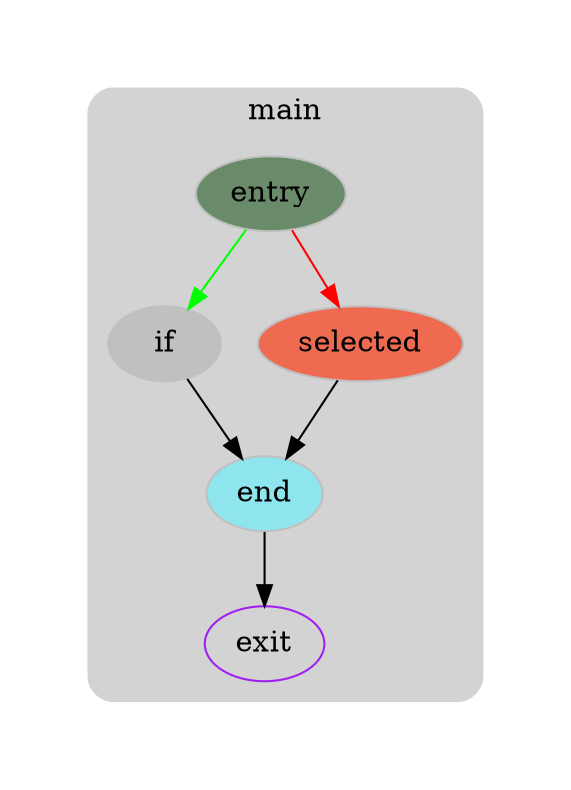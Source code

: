 digraph G {
  compound=true
  subgraph cluster_ {
    peripheries=0
    margin=10
    subgraph cluster_0_wrapper {
      peripheries=0
      margin=20
      subgraph cluster_0 {
        label="main"
        color=darkgray
        style=rounded
        bgcolor=lightgray
        margin=10
        cluster_0_0[label="entry",shape=oval,color=blue,rank=source,style=filled,fillcolor="darkseagreen4",color=gray]
        cluster_0_1[label="if",shape=oval,style=filled,fillcolor="",color=gray]
        cluster_0_2[label="selected",shape=oval,style=filled,fillcolor="coral2",color=gray]
        cluster_0_3[label="end",shape=oval,style=filled,fillcolor="cadetblue2",color=gray]
        cluster_0_exit[label=exit,color=purple,rank=sink]
        cluster_0_0 -> cluster_0_1 [color=green]
        cluster_0_0 -> cluster_0_2 [color=red]
        cluster_0_1 -> cluster_0_3
        cluster_0_2 -> cluster_0_3
        cluster_0_3 -> cluster_0_exit [color=black]
      }
    }
  }
}
